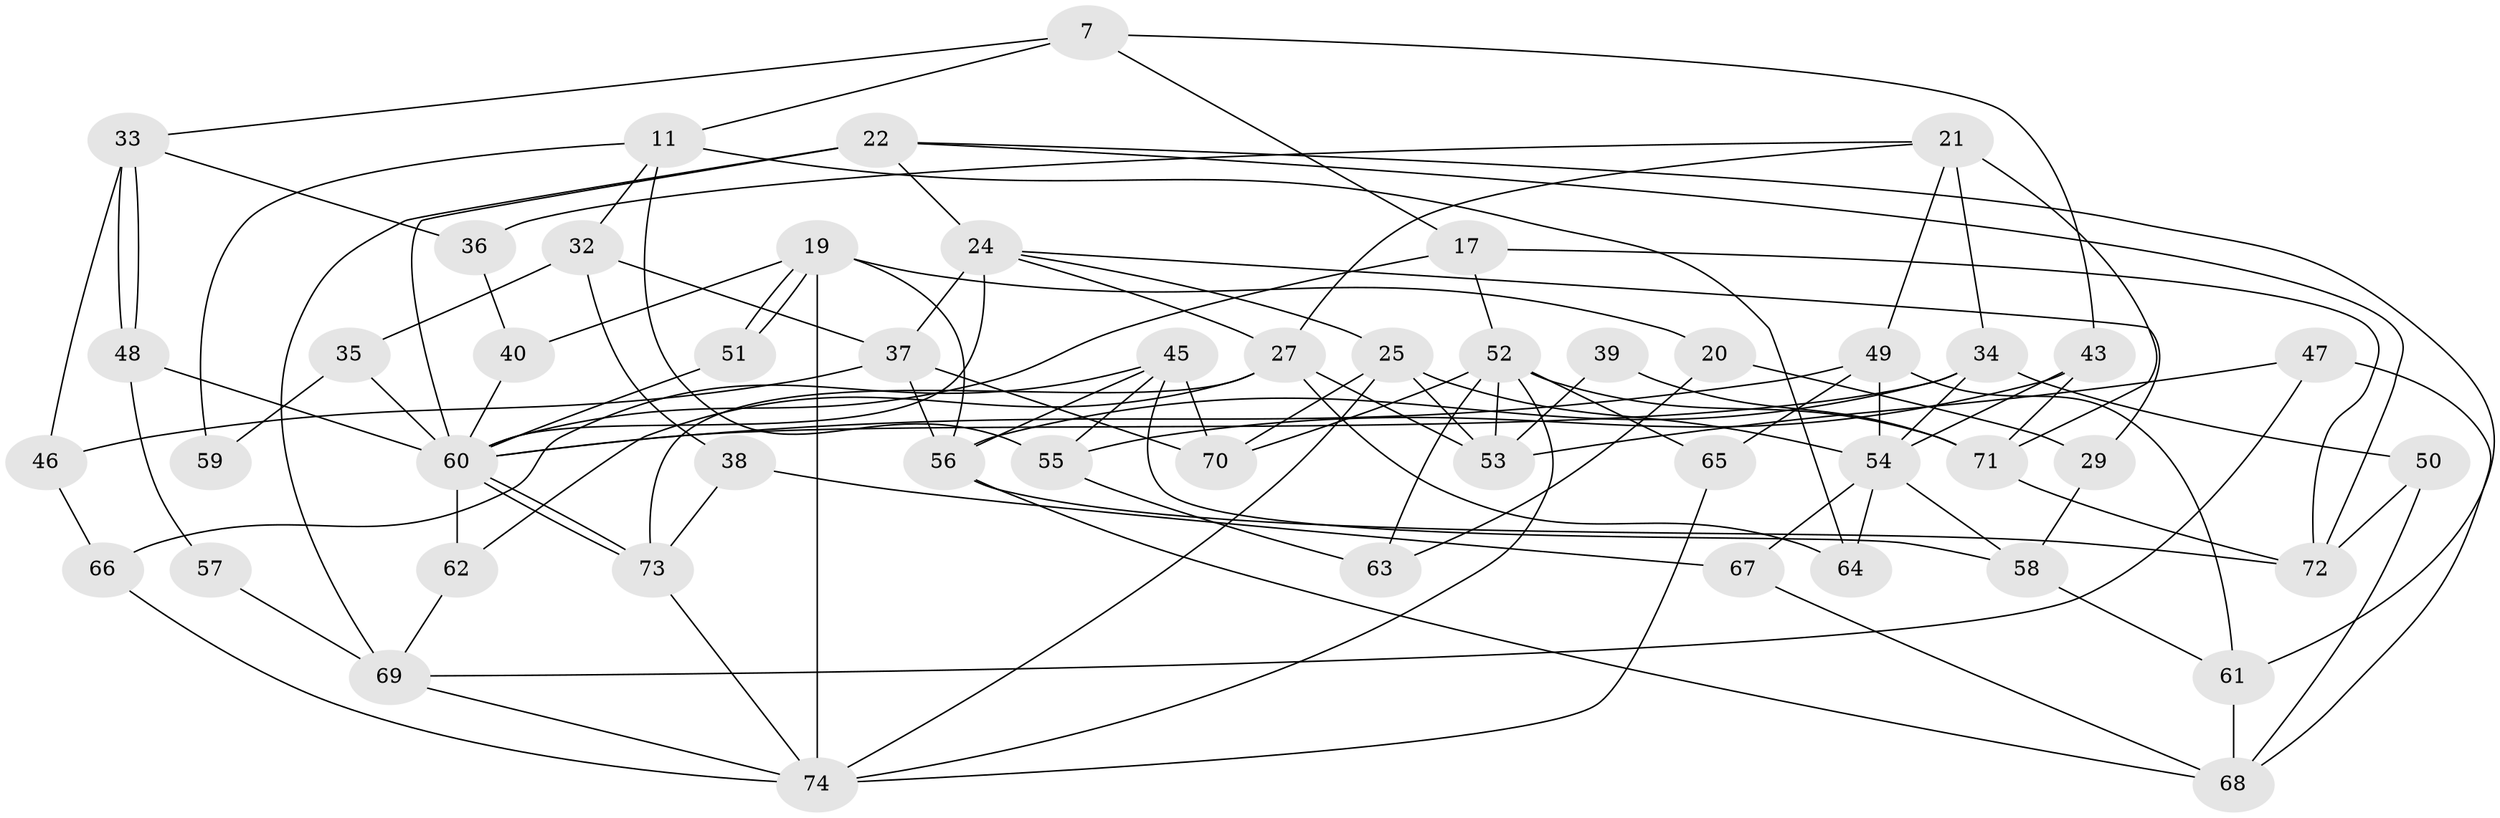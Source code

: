 // original degree distribution, {4: 0.20270270270270271, 3: 0.33783783783783783, 6: 0.10810810810810811, 5: 0.22972972972972974, 2: 0.0945945945945946, 7: 0.02702702702702703}
// Generated by graph-tools (version 1.1) at 2025/54/03/04/25 21:54:06]
// undirected, 51 vertices, 111 edges
graph export_dot {
graph [start="1"]
  node [color=gray90,style=filled];
  7;
  11;
  17;
  19 [super="+10"];
  20;
  21;
  22 [super="+5"];
  24 [super="+14"];
  25;
  27;
  29;
  32;
  33;
  34 [super="+18"];
  35;
  36 [super="+2"];
  37;
  38;
  39;
  40;
  43;
  45;
  46;
  47 [super="+16"];
  48;
  49 [super="+15"];
  50;
  51;
  52 [super="+28"];
  53;
  54 [super="+3+44"];
  55 [super="+13"];
  56 [super="+9"];
  57;
  58;
  59;
  60 [super="+31+26"];
  61;
  62;
  63;
  64;
  65 [super="+23+30"];
  66 [super="+8"];
  67;
  68;
  69;
  70 [super="+12"];
  71;
  72;
  73;
  74 [super="+42"];
  7 -- 11;
  7 -- 17;
  7 -- 33;
  7 -- 43;
  11 -- 64;
  11 -- 55 [weight=2];
  11 -- 32;
  11 -- 59;
  17 -- 72;
  17 -- 52;
  17 -- 60;
  19 -- 51;
  19 -- 51;
  19 -- 20;
  19 -- 56;
  19 -- 40;
  19 -- 74 [weight=2];
  20 -- 63;
  20 -- 29;
  21 -- 49;
  21 -- 34 [weight=2];
  21 -- 27;
  21 -- 71;
  21 -- 36;
  22 -- 72;
  22 -- 61;
  22 -- 69 [weight=2];
  22 -- 60;
  22 -- 24;
  24 -- 25;
  24 -- 37;
  24 -- 27;
  24 -- 29;
  24 -- 60 [weight=2];
  25 -- 54 [weight=2];
  25 -- 53;
  25 -- 74 [weight=2];
  25 -- 70;
  27 -- 53;
  27 -- 62;
  27 -- 64;
  27 -- 73;
  29 -- 58;
  32 -- 37;
  32 -- 35;
  32 -- 38;
  33 -- 48;
  33 -- 48;
  33 -- 46;
  33 -- 36;
  34 -- 56;
  34 -- 50 [weight=2];
  34 -- 54;
  34 -- 60;
  35 -- 60 [weight=2];
  35 -- 59;
  36 -- 40;
  37 -- 56;
  37 -- 46;
  37 -- 70;
  38 -- 73;
  38 -- 67;
  39 -- 71;
  39 -- 53;
  40 -- 60;
  43 -- 71;
  43 -- 55;
  43 -- 54;
  45 -- 70;
  45 -- 58;
  45 -- 55;
  45 -- 56;
  45 -- 66;
  46 -- 66;
  47 -- 68;
  47 -- 53;
  47 -- 69;
  48 -- 57;
  48 -- 60 [weight=2];
  49 -- 61;
  49 -- 54;
  49 -- 65;
  49 -- 60;
  50 -- 68;
  50 -- 72;
  51 -- 60;
  52 -- 71;
  52 -- 53;
  52 -- 74;
  52 -- 70;
  52 -- 63;
  52 -- 65 [weight=2];
  54 -- 67;
  54 -- 58;
  54 -- 64;
  55 -- 63;
  56 -- 68;
  56 -- 72;
  57 -- 69;
  58 -- 61;
  60 -- 73;
  60 -- 73;
  60 -- 62;
  61 -- 68;
  62 -- 69;
  65 -- 74;
  66 -- 74;
  67 -- 68;
  69 -- 74;
  71 -- 72;
  73 -- 74;
}
